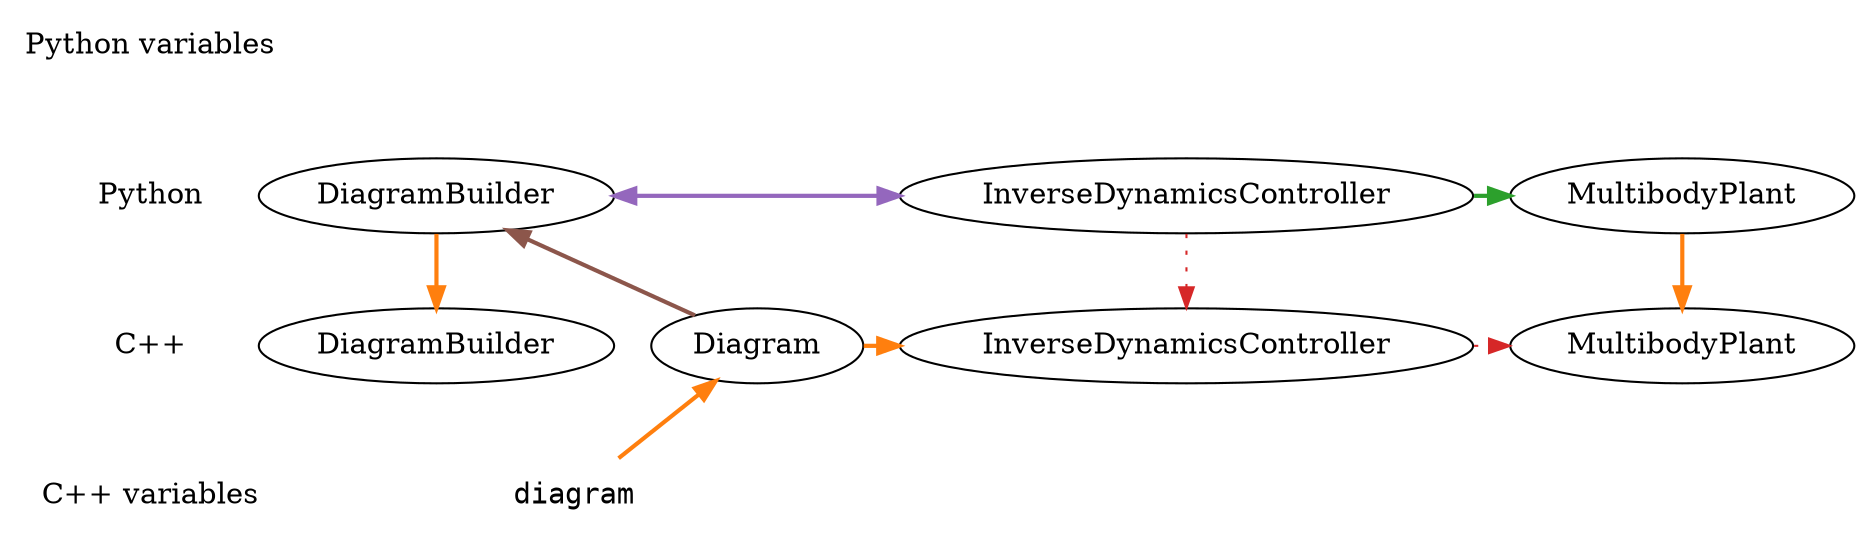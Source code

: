 digraph G {
  {
    node [shape=plaintext];
    edge [style=invis];
    "Python variables" -> Python -> "C++" -> "C++ variables";
  }
  {
    node [shape=plaintext, fontname="Courier"];
    cvdiagram [label="diagram"];
  }
  
  pymbp [label="MultibodyPlant"];
  cmbp [label="MultibodyPlant"];
  pydb [label="DiagramBuilder"];
  cdb [label="DiagramBuilder"];
  pyidc [label="InverseDynamicsController"];
  cidc [label="InverseDynamicsController"];
  cdgm [label="Diagram"];
  
  { rank = same; "Python variables"; }
  { rank = same; Python; pymbp; pydb; pyidc; }
  { rank = same; "C++"; cmbp; cdb; cidc; cdgm; }
  { rank = same; "C++ variables"; cvdiagram; }
  
  {
    edge [color="#FF7F0E", style=bold];
    pymbp -> cmbp;
    pydb -> cdb;
    cdgm -> cidc;
    cvdiagram -> cdgm [constraint=false];
  }
  
  {
    edge [color="#2CA02C", style=bold, constraint=false];
    pyidc -> pymbp;
  }
  
  {
    edge [color="#9467BD", style=bold, constraint=false, dir=both];
    pyidc -> pydb;
  }
  
  {
    edge [color="#D62728", style=dotted];
    pyidc -> cidc;
    cidc -> cmbp;
  }
  
  {
    edge [color="#8C564B", style=bold, constraint=false, dir=back];
    pydb -> cdgm;
  }
}

